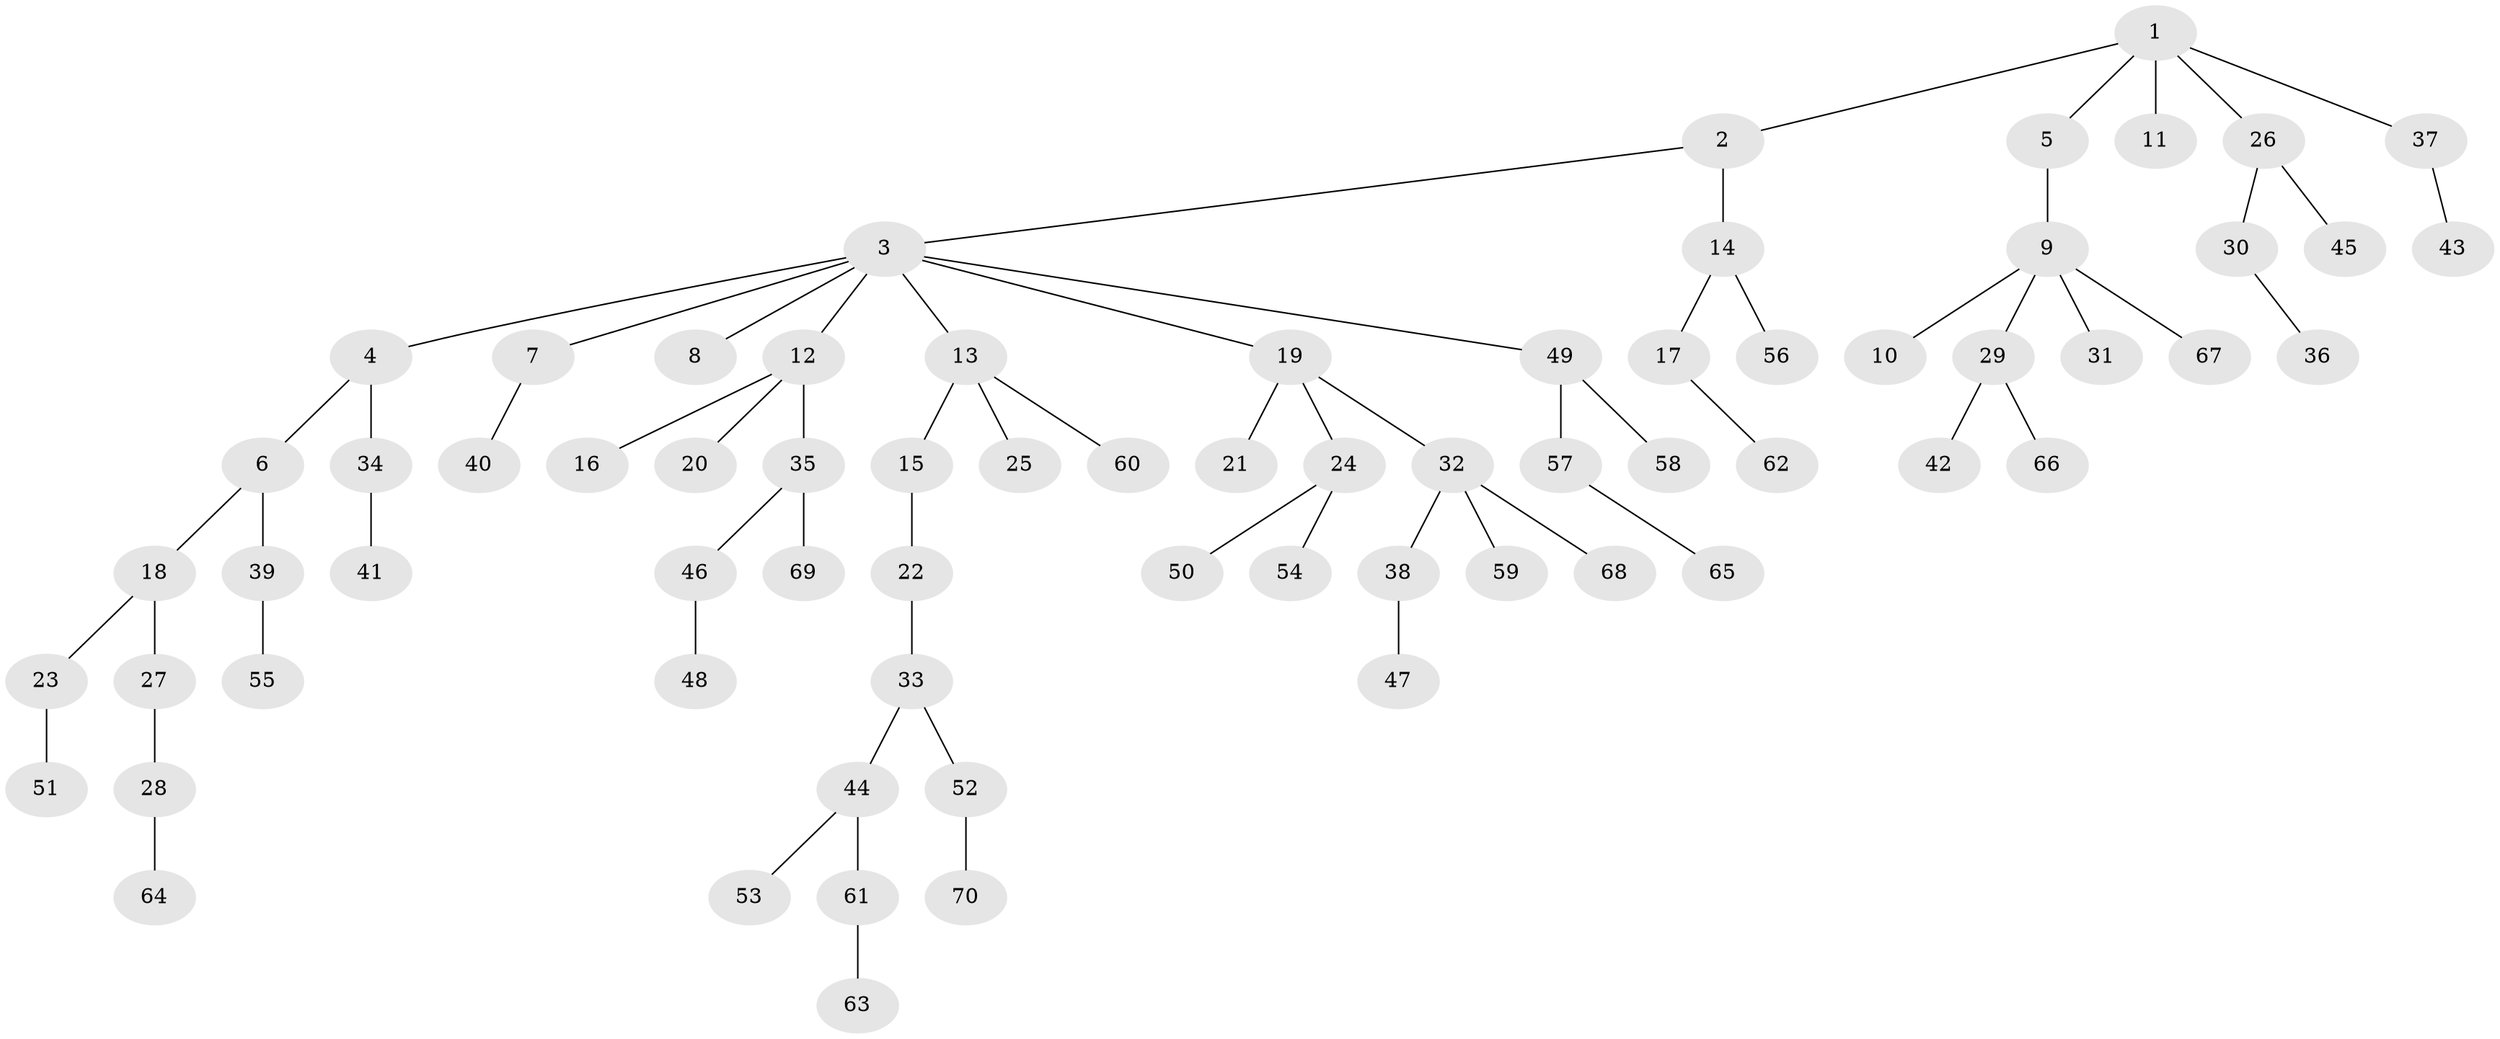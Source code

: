 // Generated by graph-tools (version 1.1) at 2025/50/03/09/25 03:50:20]
// undirected, 70 vertices, 69 edges
graph export_dot {
graph [start="1"]
  node [color=gray90,style=filled];
  1;
  2;
  3;
  4;
  5;
  6;
  7;
  8;
  9;
  10;
  11;
  12;
  13;
  14;
  15;
  16;
  17;
  18;
  19;
  20;
  21;
  22;
  23;
  24;
  25;
  26;
  27;
  28;
  29;
  30;
  31;
  32;
  33;
  34;
  35;
  36;
  37;
  38;
  39;
  40;
  41;
  42;
  43;
  44;
  45;
  46;
  47;
  48;
  49;
  50;
  51;
  52;
  53;
  54;
  55;
  56;
  57;
  58;
  59;
  60;
  61;
  62;
  63;
  64;
  65;
  66;
  67;
  68;
  69;
  70;
  1 -- 2;
  1 -- 5;
  1 -- 11;
  1 -- 26;
  1 -- 37;
  2 -- 3;
  2 -- 14;
  3 -- 4;
  3 -- 7;
  3 -- 8;
  3 -- 12;
  3 -- 13;
  3 -- 19;
  3 -- 49;
  4 -- 6;
  4 -- 34;
  5 -- 9;
  6 -- 18;
  6 -- 39;
  7 -- 40;
  9 -- 10;
  9 -- 29;
  9 -- 31;
  9 -- 67;
  12 -- 16;
  12 -- 20;
  12 -- 35;
  13 -- 15;
  13 -- 25;
  13 -- 60;
  14 -- 17;
  14 -- 56;
  15 -- 22;
  17 -- 62;
  18 -- 23;
  18 -- 27;
  19 -- 21;
  19 -- 24;
  19 -- 32;
  22 -- 33;
  23 -- 51;
  24 -- 50;
  24 -- 54;
  26 -- 30;
  26 -- 45;
  27 -- 28;
  28 -- 64;
  29 -- 42;
  29 -- 66;
  30 -- 36;
  32 -- 38;
  32 -- 59;
  32 -- 68;
  33 -- 44;
  33 -- 52;
  34 -- 41;
  35 -- 46;
  35 -- 69;
  37 -- 43;
  38 -- 47;
  39 -- 55;
  44 -- 53;
  44 -- 61;
  46 -- 48;
  49 -- 57;
  49 -- 58;
  52 -- 70;
  57 -- 65;
  61 -- 63;
}
